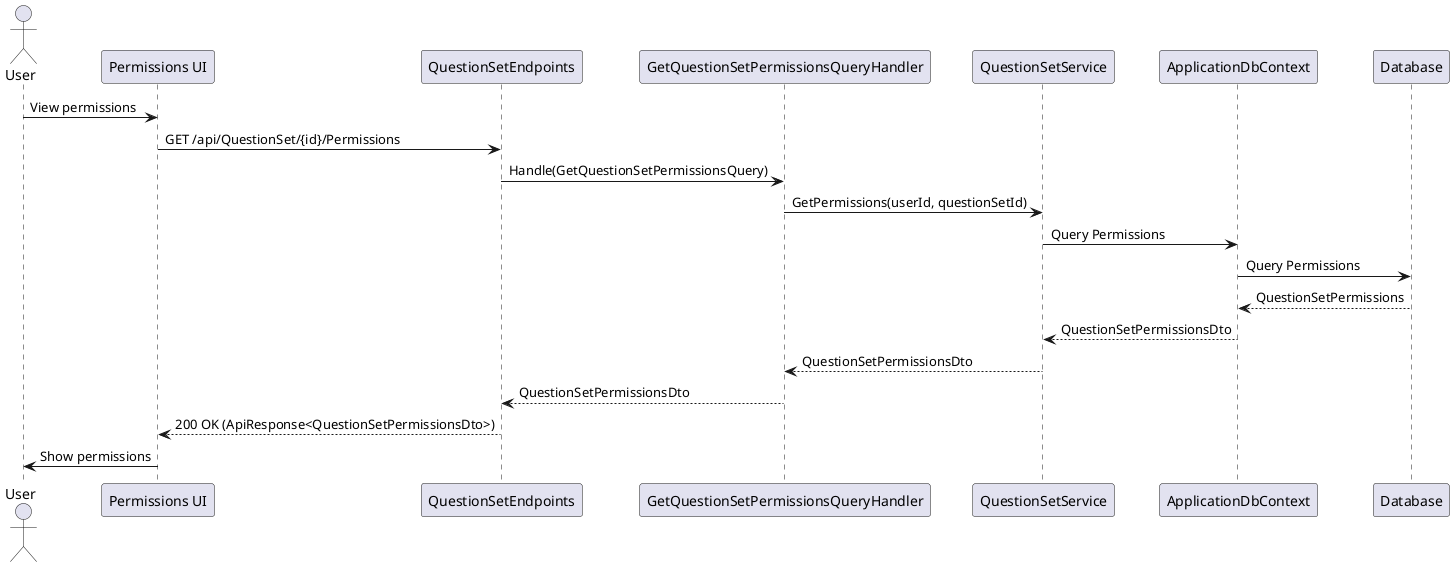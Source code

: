 @startuml
actor User
participant "Permissions UI" as UI
participant QuestionSetEndpoints
participant GetQuestionSetPermissionsQueryHandler as Handler
participant QuestionSetService
participant ApplicationDbContext
participant Database

User -> UI : View permissions
UI -> QuestionSetEndpoints : GET /api/QuestionSet/{id}/Permissions
QuestionSetEndpoints -> Handler : Handle(GetQuestionSetPermissionsQuery)
Handler -> QuestionSetService : GetPermissions(userId, questionSetId)
QuestionSetService -> ApplicationDbContext : Query Permissions
ApplicationDbContext -> Database : Query Permissions
Database --> ApplicationDbContext : QuestionSetPermissions
ApplicationDbContext --> QuestionSetService : QuestionSetPermissionsDto
QuestionSetService --> Handler : QuestionSetPermissionsDto
Handler --> QuestionSetEndpoints : QuestionSetPermissionsDto
QuestionSetEndpoints --> UI : 200 OK (ApiResponse<QuestionSetPermissionsDto>)
UI -> User : Show permissions
@enduml 